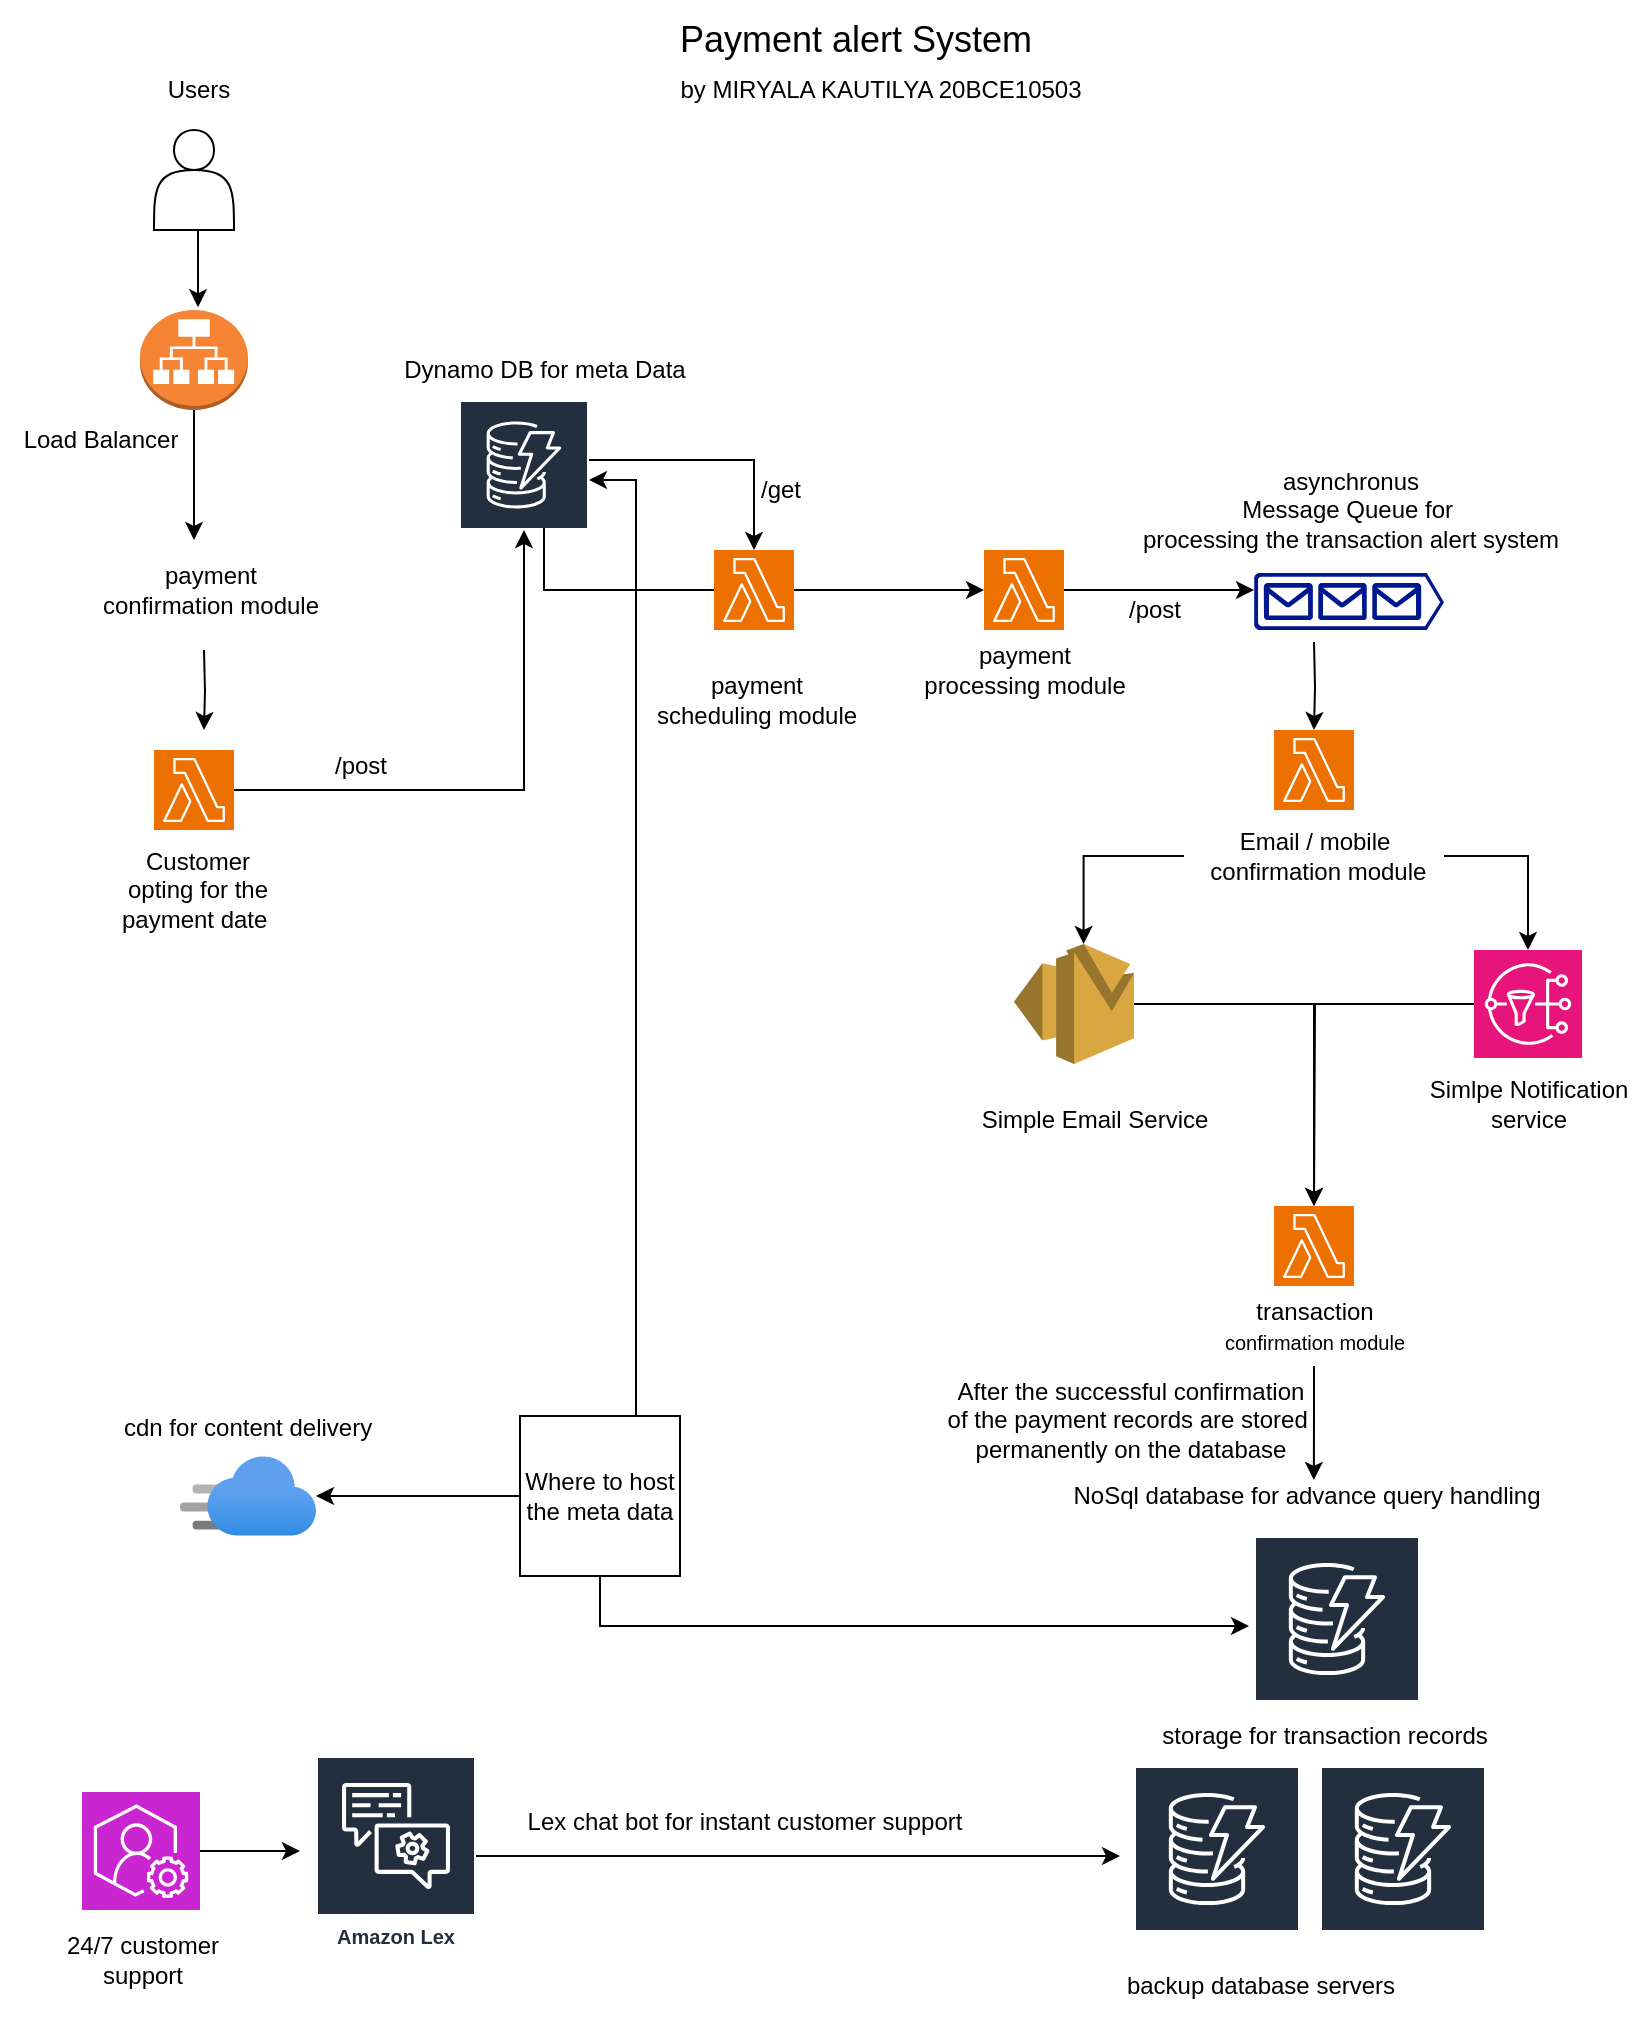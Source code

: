 <mxfile version="22.1.16" type="github">
  <diagram name="Page-1" id="cMrX50yQtDMuLtWBUuMw">
    <mxGraphModel dx="1660" dy="902" grid="1" gridSize="10" guides="1" tooltips="1" connect="1" arrows="1" fold="1" page="1" pageScale="1" pageWidth="850" pageHeight="1100" math="0" shadow="0">
      <root>
        <mxCell id="0" />
        <mxCell id="1" parent="0" />
        <mxCell id="wanejJTsM05DdPmCtUpI-31" value="" style="shape=image;html=1;verticalAlign=top;verticalLabelPosition=bottom;labelBackgroundColor=#ffffff;imageAspect=0;aspect=fixed;image=https://cdn4.iconfinder.com/data/icons/developer-set-3/128/arrowupdown-128.png;direction=south;" parent="1" vertex="1">
          <mxGeometry x="138" y="170" width="50" height="50" as="geometry" />
        </mxCell>
        <mxCell id="wanejJTsM05DdPmCtUpI-1" value="" style="shape=actor;whiteSpace=wrap;html=1;" parent="1" vertex="1">
          <mxGeometry x="77" y="75" width="40" height="50" as="geometry" />
        </mxCell>
        <mxCell id="wanejJTsM05DdPmCtUpI-2" value="" style="sketch=0;points=[[0,0,0],[0.25,0,0],[0.5,0,0],[0.75,0,0],[1,0,0],[0,1,0],[0.25,1,0],[0.5,1,0],[0.75,1,0],[1,1,0],[0,0.25,0],[0,0.5,0],[0,0.75,0],[1,0.25,0],[1,0.5,0],[1,0.75,0]];outlineConnect=0;fontColor=#232F3E;fillColor=#ED7100;strokeColor=#ffffff;dashed=0;verticalLabelPosition=bottom;verticalAlign=top;align=center;html=1;fontSize=12;fontStyle=0;aspect=fixed;shape=mxgraph.aws4.resourceIcon;resIcon=mxgraph.aws4.lambda;" parent="1" vertex="1">
          <mxGeometry x="77" y="385" width="40" height="40" as="geometry" />
        </mxCell>
        <mxCell id="wanejJTsM05DdPmCtUpI-8" style="edgeStyle=orthogonalEdgeStyle;rounded=0;orthogonalLoop=1;jettySize=auto;html=1;" parent="1" edge="1">
          <mxGeometry relative="1" as="geometry">
            <mxPoint x="102" y="375" as="targetPoint" />
            <mxPoint x="102" y="335" as="sourcePoint" />
          </mxGeometry>
        </mxCell>
        <mxCell id="wanejJTsM05DdPmCtUpI-6" value="payment &lt;br&gt;confirmation module" style="text;html=1;align=center;verticalAlign=middle;resizable=0;points=[];autosize=1;strokeColor=none;fillColor=none;" parent="1" vertex="1">
          <mxGeometry x="40" y="285" width="130" height="40" as="geometry" />
        </mxCell>
        <mxCell id="wanejJTsM05DdPmCtUpI-7" style="edgeStyle=orthogonalEdgeStyle;rounded=0;orthogonalLoop=1;jettySize=auto;html=1;exitX=0.5;exitY=1;exitDx=0;exitDy=0;entryX=0.477;entryY=-0.035;entryDx=0;entryDy=0;entryPerimeter=0;" parent="1" source="wanejJTsM05DdPmCtUpI-1" edge="1">
          <mxGeometry relative="1" as="geometry">
            <mxPoint x="99.01" y="163.6" as="targetPoint" />
          </mxGeometry>
        </mxCell>
        <mxCell id="wanejJTsM05DdPmCtUpI-9" value="Users" style="text;html=1;align=center;verticalAlign=middle;resizable=0;points=[];autosize=1;strokeColor=none;fillColor=none;" parent="1" vertex="1">
          <mxGeometry x="74" y="40" width="50" height="30" as="geometry" />
        </mxCell>
        <mxCell id="Yky2UH1x7Lx8lQOBtTjD-37" value="" style="edgeStyle=orthogonalEdgeStyle;rounded=0;orthogonalLoop=1;jettySize=auto;html=1;" edge="1" parent="1" source="wanejJTsM05DdPmCtUpI-10" target="wanejJTsM05DdPmCtUpI-33">
          <mxGeometry relative="1" as="geometry" />
        </mxCell>
        <mxCell id="wanejJTsM05DdPmCtUpI-10" value="" style="sketch=0;points=[[0,0,0],[0.25,0,0],[0.5,0,0],[0.75,0,0],[1,0,0],[0,1,0],[0.25,1,0],[0.5,1,0],[0.75,1,0],[1,1,0],[0,0.25,0],[0,0.5,0],[0,0.75,0],[1,0.25,0],[1,0.5,0],[1,0.75,0]];outlineConnect=0;fontColor=#232F3E;fillColor=#ED7100;strokeColor=#ffffff;dashed=0;verticalLabelPosition=bottom;verticalAlign=top;align=center;html=1;fontSize=12;fontStyle=0;aspect=fixed;shape=mxgraph.aws4.resourceIcon;resIcon=mxgraph.aws4.lambda;" parent="1" vertex="1">
          <mxGeometry x="357" y="285" width="40" height="40" as="geometry" />
        </mxCell>
        <mxCell id="wanejJTsM05DdPmCtUpI-11" value="&lt;font style=&quot;font-size: 12px;&quot;&gt;payment &lt;br&gt;scheduling module&lt;/font&gt;" style="text;html=1;align=center;verticalAlign=middle;resizable=0;points=[];autosize=1;strokeColor=none;fillColor=none;" parent="1" vertex="1">
          <mxGeometry x="318" y="340" width="120" height="40" as="geometry" />
        </mxCell>
        <mxCell id="Yky2UH1x7Lx8lQOBtTjD-6" style="edgeStyle=orthogonalEdgeStyle;rounded=0;orthogonalLoop=1;jettySize=auto;html=1;" edge="1" parent="1" source="wanejJTsM05DdPmCtUpI-16">
          <mxGeometry relative="1" as="geometry">
            <mxPoint x="627" y="305" as="targetPoint" />
          </mxGeometry>
        </mxCell>
        <mxCell id="wanejJTsM05DdPmCtUpI-16" value="" style="sketch=0;points=[[0,0,0],[0.25,0,0],[0.5,0,0],[0.75,0,0],[1,0,0],[0,1,0],[0.25,1,0],[0.5,1,0],[0.75,1,0],[1,1,0],[0,0.25,0],[0,0.5,0],[0,0.75,0],[1,0.25,0],[1,0.5,0],[1,0.75,0]];outlineConnect=0;fontColor=#232F3E;fillColor=#ED7100;strokeColor=#ffffff;dashed=0;verticalLabelPosition=bottom;verticalAlign=top;align=center;html=1;fontSize=12;fontStyle=0;aspect=fixed;shape=mxgraph.aws4.resourceIcon;resIcon=mxgraph.aws4.lambda;" parent="1" vertex="1">
          <mxGeometry x="492" y="285" width="40" height="40" as="geometry" />
        </mxCell>
        <mxCell id="wanejJTsM05DdPmCtUpI-20" value="&lt;font style=&quot;&quot;&gt;&lt;font style=&quot;font-size: 12px;&quot;&gt;payment &lt;/font&gt;&lt;br&gt;&lt;font style=&quot;font-size: 12px;&quot;&gt;processing module&lt;/font&gt;&lt;/font&gt;" style="text;html=1;align=center;verticalAlign=middle;resizable=0;points=[];autosize=1;strokeColor=none;fillColor=none;" parent="1" vertex="1">
          <mxGeometry x="452" y="325" width="120" height="40" as="geometry" />
        </mxCell>
        <mxCell id="wanejJTsM05DdPmCtUpI-28" style="edgeStyle=orthogonalEdgeStyle;rounded=0;orthogonalLoop=1;jettySize=auto;html=1;entryX=0.5;entryY=1;entryDx=0;entryDy=0;entryPerimeter=0;" parent="1" source="wanejJTsM05DdPmCtUpI-2" edge="1">
          <mxGeometry relative="1" as="geometry">
            <mxPoint x="262" y="275" as="targetPoint" />
            <Array as="points">
              <mxPoint x="262" y="405" />
            </Array>
          </mxGeometry>
        </mxCell>
        <mxCell id="wanejJTsM05DdPmCtUpI-33" value="Dynamo DB for meta Data" style="text;html=1;align=center;verticalAlign=middle;resizable=0;points=[];autosize=1;strokeColor=none;fillColor=none;" parent="1" vertex="1">
          <mxGeometry x="192" y="180" width="160" height="30" as="geometry" />
        </mxCell>
        <mxCell id="wanejJTsM05DdPmCtUpI-40" value="" style="sketch=0;points=[[0,0,0],[0.25,0,0],[0.5,0,0],[0.75,0,0],[1,0,0],[0,1,0],[0.25,1,0],[0.5,1,0],[0.75,1,0],[1,1,0],[0,0.25,0],[0,0.5,0],[0,0.75,0],[1,0.25,0],[1,0.5,0],[1,0.75,0]];outlineConnect=0;fontColor=#232F3E;fillColor=#ED7100;strokeColor=#ffffff;dashed=0;verticalLabelPosition=bottom;verticalAlign=top;align=center;html=1;fontSize=12;fontStyle=0;aspect=fixed;shape=mxgraph.aws4.resourceIcon;resIcon=mxgraph.aws4.lambda;" parent="1" vertex="1">
          <mxGeometry x="637" y="375" width="40" height="40" as="geometry" />
        </mxCell>
        <mxCell id="wanejJTsM05DdPmCtUpI-41" style="edgeStyle=orthogonalEdgeStyle;rounded=0;orthogonalLoop=1;jettySize=auto;html=1;entryX=0.5;entryY=0;entryDx=0;entryDy=0;entryPerimeter=0;" parent="1" target="wanejJTsM05DdPmCtUpI-40" edge="1">
          <mxGeometry relative="1" as="geometry">
            <mxPoint x="657" y="331.0" as="sourcePoint" />
          </mxGeometry>
        </mxCell>
        <mxCell id="wanejJTsM05DdPmCtUpI-48" style="edgeStyle=orthogonalEdgeStyle;rounded=0;orthogonalLoop=1;jettySize=auto;html=1;" parent="1" source="wanejJTsM05DdPmCtUpI-42" target="wanejJTsM05DdPmCtUpI-46" edge="1">
          <mxGeometry relative="1" as="geometry" />
        </mxCell>
        <mxCell id="wanejJTsM05DdPmCtUpI-42" value="Email / mobile&lt;br&gt;&amp;nbsp;confirmation module" style="text;html=1;align=center;verticalAlign=middle;resizable=0;points=[];autosize=1;strokeColor=none;fillColor=none;" parent="1" vertex="1">
          <mxGeometry x="592" y="418" width="130" height="40" as="geometry" />
        </mxCell>
        <mxCell id="wanejJTsM05DdPmCtUpI-44" value="" style="outlineConnect=0;dashed=0;verticalLabelPosition=bottom;verticalAlign=top;align=center;html=1;shape=mxgraph.aws3.ses;fillColor=#D9A741;gradientColor=none;" parent="1" vertex="1">
          <mxGeometry x="507" y="482" width="60" height="60" as="geometry" />
        </mxCell>
        <mxCell id="wanejJTsM05DdPmCtUpI-45" value="Simple Email Service" style="text;html=1;align=center;verticalAlign=middle;resizable=0;points=[];autosize=1;strokeColor=none;fillColor=none;" parent="1" vertex="1">
          <mxGeometry x="477" y="555" width="140" height="30" as="geometry" />
        </mxCell>
        <mxCell id="Yky2UH1x7Lx8lQOBtTjD-12" style="edgeStyle=orthogonalEdgeStyle;rounded=0;orthogonalLoop=1;jettySize=auto;html=1;" edge="1" parent="1" source="wanejJTsM05DdPmCtUpI-46">
          <mxGeometry relative="1" as="geometry">
            <mxPoint x="657" y="613" as="targetPoint" />
          </mxGeometry>
        </mxCell>
        <mxCell id="wanejJTsM05DdPmCtUpI-46" value="" style="sketch=0;points=[[0,0,0],[0.25,0,0],[0.5,0,0],[0.75,0,0],[1,0,0],[0,1,0],[0.25,1,0],[0.5,1,0],[0.75,1,0],[1,1,0],[0,0.25,0],[0,0.5,0],[0,0.75,0],[1,0.25,0],[1,0.5,0],[1,0.75,0]];outlineConnect=0;fontColor=#232F3E;fillColor=#E7157B;strokeColor=#ffffff;dashed=0;verticalLabelPosition=bottom;verticalAlign=top;align=center;html=1;fontSize=12;fontStyle=0;aspect=fixed;shape=mxgraph.aws4.resourceIcon;resIcon=mxgraph.aws4.sns;" parent="1" vertex="1">
          <mxGeometry x="737" y="485" width="54" height="54" as="geometry" />
        </mxCell>
        <mxCell id="wanejJTsM05DdPmCtUpI-47" style="edgeStyle=orthogonalEdgeStyle;rounded=0;orthogonalLoop=1;jettySize=auto;html=1;entryX=0.58;entryY=0;entryDx=0;entryDy=0;entryPerimeter=0;" parent="1" source="wanejJTsM05DdPmCtUpI-42" target="wanejJTsM05DdPmCtUpI-44" edge="1">
          <mxGeometry relative="1" as="geometry" />
        </mxCell>
        <mxCell id="wanejJTsM05DdPmCtUpI-49" value="Simlpe Notification&lt;br&gt;service" style="text;html=1;align=center;verticalAlign=middle;resizable=0;points=[];autosize=1;strokeColor=none;fillColor=none;" parent="1" vertex="1">
          <mxGeometry x="704" y="542" width="120" height="40" as="geometry" />
        </mxCell>
        <mxCell id="wanejJTsM05DdPmCtUpI-51" value="NoSql database for advance query handling" style="text;html=1;align=center;verticalAlign=middle;resizable=0;points=[];autosize=1;strokeColor=none;fillColor=none;" parent="1" vertex="1">
          <mxGeometry x="522.5" y="743" width="260" height="30" as="geometry" />
        </mxCell>
        <mxCell id="wanejJTsM05DdPmCtUpI-59" value="asynchronus &lt;br&gt;Message Queue for&amp;nbsp;&lt;br&gt;processing the transaction alert system" style="text;html=1;align=center;verticalAlign=middle;resizable=0;points=[];autosize=1;strokeColor=none;fillColor=none;" parent="1" vertex="1">
          <mxGeometry x="559.5" y="235" width="230" height="60" as="geometry" />
        </mxCell>
        <mxCell id="Yky2UH1x7Lx8lQOBtTjD-1" value="storage for transaction records&lt;br&gt;" style="text;html=1;align=center;verticalAlign=middle;resizable=0;points=[];autosize=1;strokeColor=none;fillColor=none;" vertex="1" parent="1">
          <mxGeometry x="567" y="863" width="190" height="30" as="geometry" />
        </mxCell>
        <mxCell id="Yky2UH1x7Lx8lQOBtTjD-5" style="edgeStyle=orthogonalEdgeStyle;rounded=0;orthogonalLoop=1;jettySize=auto;html=1;entryX=0;entryY=0.5;entryDx=0;entryDy=0;entryPerimeter=0;" edge="1" parent="1" source="wanejJTsM05DdPmCtUpI-10" target="wanejJTsM05DdPmCtUpI-16">
          <mxGeometry relative="1" as="geometry" />
        </mxCell>
        <mxCell id="Yky2UH1x7Lx8lQOBtTjD-9" value="" style="sketch=0;points=[[0,0,0],[0.25,0,0],[0.5,0,0],[0.75,0,0],[1,0,0],[0,1,0],[0.25,1,0],[0.5,1,0],[0.75,1,0],[1,1,0],[0,0.25,0],[0,0.5,0],[0,0.75,0],[1,0.25,0],[1,0.5,0],[1,0.75,0]];outlineConnect=0;fontColor=#232F3E;fillColor=#ED7100;strokeColor=#ffffff;dashed=0;verticalLabelPosition=bottom;verticalAlign=top;align=center;html=1;fontSize=12;fontStyle=0;aspect=fixed;shape=mxgraph.aws4.resourceIcon;resIcon=mxgraph.aws4.lambda;" vertex="1" parent="1">
          <mxGeometry x="637" y="613" width="40" height="40" as="geometry" />
        </mxCell>
        <mxCell id="Yky2UH1x7Lx8lQOBtTjD-10" value="&lt;font style=&quot;&quot;&gt;transaction&lt;br&gt;&lt;font size=&quot;1&quot;&gt;confirmation module&lt;/font&gt;&lt;/font&gt;" style="text;html=1;align=center;verticalAlign=middle;resizable=0;points=[];autosize=1;strokeColor=none;fillColor=none;" vertex="1" parent="1">
          <mxGeometry x="602" y="653" width="110" height="40" as="geometry" />
        </mxCell>
        <mxCell id="Yky2UH1x7Lx8lQOBtTjD-11" style="edgeStyle=orthogonalEdgeStyle;rounded=0;orthogonalLoop=1;jettySize=auto;html=1;entryX=0.5;entryY=0;entryDx=0;entryDy=0;entryPerimeter=0;" edge="1" parent="1" source="wanejJTsM05DdPmCtUpI-44" target="Yky2UH1x7Lx8lQOBtTjD-9">
          <mxGeometry relative="1" as="geometry" />
        </mxCell>
        <mxCell id="Yky2UH1x7Lx8lQOBtTjD-14" value="" style="sketch=0;aspect=fixed;pointerEvents=1;shadow=0;dashed=0;html=1;strokeColor=none;labelPosition=center;verticalLabelPosition=bottom;verticalAlign=top;align=center;fillColor=#00188D;shape=mxgraph.azure.queue_generic" vertex="1" parent="1">
          <mxGeometry x="627" y="296.5" width="95" height="28.5" as="geometry" />
        </mxCell>
        <mxCell id="Yky2UH1x7Lx8lQOBtTjD-29" style="edgeStyle=orthogonalEdgeStyle;rounded=0;orthogonalLoop=1;jettySize=auto;html=1;exitX=1;exitY=0.5;exitDx=0;exitDy=0;" edge="1" parent="1" source="Yky2UH1x7Lx8lQOBtTjD-26" target="Yky2UH1x7Lx8lQOBtTjD-15">
          <mxGeometry relative="1" as="geometry">
            <Array as="points">
              <mxPoint x="318" y="250" />
            </Array>
          </mxGeometry>
        </mxCell>
        <mxCell id="Yky2UH1x7Lx8lQOBtTjD-15" value="" style="sketch=0;outlineConnect=0;fontColor=#232F3E;gradientColor=none;strokeColor=#ffffff;fillColor=#232F3E;dashed=0;verticalLabelPosition=middle;verticalAlign=bottom;align=center;html=1;whiteSpace=wrap;fontSize=10;fontStyle=1;spacing=3;shape=mxgraph.aws4.productIcon;prIcon=mxgraph.aws4.dynamodb;" vertex="1" parent="1">
          <mxGeometry x="229.5" y="210" width="65" height="60" as="geometry" />
        </mxCell>
        <mxCell id="Yky2UH1x7Lx8lQOBtTjD-19" style="edgeStyle=orthogonalEdgeStyle;rounded=0;orthogonalLoop=1;jettySize=auto;html=1;" edge="1" parent="1" source="Yky2UH1x7Lx8lQOBtTjD-18">
          <mxGeometry relative="1" as="geometry">
            <mxPoint x="97" y="280" as="targetPoint" />
          </mxGeometry>
        </mxCell>
        <mxCell id="Yky2UH1x7Lx8lQOBtTjD-18" value="" style="outlineConnect=0;dashed=0;verticalLabelPosition=bottom;verticalAlign=top;align=center;html=1;shape=mxgraph.aws3.application_load_balancer;fillColor=#F58534;gradientColor=none;" vertex="1" parent="1">
          <mxGeometry x="70" y="165" width="54" height="50" as="geometry" />
        </mxCell>
        <mxCell id="Yky2UH1x7Lx8lQOBtTjD-25" value="" style="image;aspect=fixed;html=1;points=[];align=center;fontSize=12;image=img/lib/azure2/app_services/CDN_Profiles.svg;" vertex="1" parent="1">
          <mxGeometry x="90" y="738" width="68" height="40" as="geometry" />
        </mxCell>
        <mxCell id="Yky2UH1x7Lx8lQOBtTjD-27" style="edgeStyle=orthogonalEdgeStyle;rounded=0;orthogonalLoop=1;jettySize=auto;html=1;" edge="1" parent="1" source="Yky2UH1x7Lx8lQOBtTjD-26" target="Yky2UH1x7Lx8lQOBtTjD-25">
          <mxGeometry relative="1" as="geometry" />
        </mxCell>
        <mxCell id="Yky2UH1x7Lx8lQOBtTjD-30" style="edgeStyle=orthogonalEdgeStyle;rounded=0;orthogonalLoop=1;jettySize=auto;html=1;" edge="1" parent="1" source="Yky2UH1x7Lx8lQOBtTjD-26">
          <mxGeometry relative="1" as="geometry">
            <mxPoint x="624.505" y="823.0" as="targetPoint" />
            <Array as="points">
              <mxPoint x="300" y="823" />
            </Array>
          </mxGeometry>
        </mxCell>
        <mxCell id="Yky2UH1x7Lx8lQOBtTjD-26" value="Where to host the meta data" style="whiteSpace=wrap;html=1;aspect=fixed;" vertex="1" parent="1">
          <mxGeometry x="260" y="718" width="80" height="80" as="geometry" />
        </mxCell>
        <mxCell id="Yky2UH1x7Lx8lQOBtTjD-31" value="cdn for content delivery" style="text;whiteSpace=wrap;html=1;" vertex="1" parent="1">
          <mxGeometry x="60" y="710" width="160" height="40" as="geometry" />
        </mxCell>
        <mxCell id="Yky2UH1x7Lx8lQOBtTjD-41" style="edgeStyle=orthogonalEdgeStyle;rounded=0;orthogonalLoop=1;jettySize=auto;html=1;entryX=0.5;entryY=0;entryDx=0;entryDy=0;entryPerimeter=0;" edge="1" parent="1" source="Yky2UH1x7Lx8lQOBtTjD-15" target="wanejJTsM05DdPmCtUpI-10">
          <mxGeometry relative="1" as="geometry" />
        </mxCell>
        <mxCell id="Yky2UH1x7Lx8lQOBtTjD-42" value="&lt;font style=&quot;font-size: 18px;&quot;&gt;Payment alert System&amp;nbsp;&lt;/font&gt;" style="text;html=1;align=center;verticalAlign=middle;resizable=0;points=[];autosize=1;strokeColor=none;fillColor=none;" vertex="1" parent="1">
          <mxGeometry x="330" y="10" width="200" height="40" as="geometry" />
        </mxCell>
        <mxCell id="Yky2UH1x7Lx8lQOBtTjD-43" value="by MIRYALA KAUTILYA 20BCE10503" style="text;html=1;align=center;verticalAlign=middle;resizable=0;points=[];autosize=1;strokeColor=none;fillColor=none;" vertex="1" parent="1">
          <mxGeometry x="330" y="40" width="220" height="30" as="geometry" />
        </mxCell>
        <mxCell id="Yky2UH1x7Lx8lQOBtTjD-44" value="Load Balancer" style="text;html=1;align=center;verticalAlign=middle;resizable=0;points=[];autosize=1;strokeColor=none;fillColor=none;" vertex="1" parent="1">
          <mxGeometry y="215" width="100" height="30" as="geometry" />
        </mxCell>
        <mxCell id="Yky2UH1x7Lx8lQOBtTjD-46" value="" style="sketch=0;outlineConnect=0;fontColor=#232F3E;gradientColor=none;strokeColor=#ffffff;fillColor=#232F3E;dashed=0;verticalLabelPosition=middle;verticalAlign=bottom;align=center;html=1;whiteSpace=wrap;fontSize=10;fontStyle=1;spacing=3;shape=mxgraph.aws4.productIcon;prIcon=mxgraph.aws4.dynamodb;" vertex="1" parent="1">
          <mxGeometry x="627" y="778" width="83" height="72" as="geometry" />
        </mxCell>
        <mxCell id="Yky2UH1x7Lx8lQOBtTjD-47" value="" style="sketch=0;outlineConnect=0;fontColor=#232F3E;gradientColor=none;strokeColor=#ffffff;fillColor=#232F3E;dashed=0;verticalLabelPosition=middle;verticalAlign=bottom;align=center;html=1;whiteSpace=wrap;fontSize=10;fontStyle=1;spacing=3;shape=mxgraph.aws4.productIcon;prIcon=mxgraph.aws4.dynamodb;" vertex="1" parent="1">
          <mxGeometry x="567" y="893" width="83" height="72" as="geometry" />
        </mxCell>
        <mxCell id="Yky2UH1x7Lx8lQOBtTjD-48" value="" style="sketch=0;outlineConnect=0;fontColor=#232F3E;gradientColor=none;strokeColor=#ffffff;fillColor=#232F3E;dashed=0;verticalLabelPosition=middle;verticalAlign=bottom;align=center;html=1;whiteSpace=wrap;fontSize=10;fontStyle=1;spacing=3;shape=mxgraph.aws4.productIcon;prIcon=mxgraph.aws4.dynamodb;" vertex="1" parent="1">
          <mxGeometry x="660" y="893" width="83" height="72" as="geometry" />
        </mxCell>
        <mxCell id="Yky2UH1x7Lx8lQOBtTjD-49" value="backup database servers&lt;br&gt;" style="text;html=1;align=center;verticalAlign=middle;resizable=0;points=[];autosize=1;strokeColor=none;fillColor=none;" vertex="1" parent="1">
          <mxGeometry x="550" y="988" width="160" height="30" as="geometry" />
        </mxCell>
        <mxCell id="Yky2UH1x7Lx8lQOBtTjD-50" style="edgeStyle=orthogonalEdgeStyle;rounded=0;orthogonalLoop=1;jettySize=auto;html=1;entryX=0.517;entryY=0.233;entryDx=0;entryDy=0;entryPerimeter=0;" edge="1" parent="1" source="Yky2UH1x7Lx8lQOBtTjD-10" target="wanejJTsM05DdPmCtUpI-51">
          <mxGeometry relative="1" as="geometry" />
        </mxCell>
        <mxCell id="Yky2UH1x7Lx8lQOBtTjD-52" style="edgeStyle=orthogonalEdgeStyle;rounded=0;orthogonalLoop=1;jettySize=auto;html=1;" edge="1" parent="1" source="Yky2UH1x7Lx8lQOBtTjD-51">
          <mxGeometry relative="1" as="geometry">
            <mxPoint x="560" y="938.0" as="targetPoint" />
          </mxGeometry>
        </mxCell>
        <mxCell id="Yky2UH1x7Lx8lQOBtTjD-51" value="Amazon Lex" style="sketch=0;outlineConnect=0;fontColor=#232F3E;gradientColor=none;strokeColor=#ffffff;fillColor=#232F3E;dashed=0;verticalLabelPosition=middle;verticalAlign=bottom;align=center;html=1;whiteSpace=wrap;fontSize=10;fontStyle=1;spacing=3;shape=mxgraph.aws4.productIcon;prIcon=mxgraph.aws4.lex;" vertex="1" parent="1">
          <mxGeometry x="158" y="888" width="80" height="100" as="geometry" />
        </mxCell>
        <mxCell id="Yky2UH1x7Lx8lQOBtTjD-54" style="edgeStyle=orthogonalEdgeStyle;rounded=0;orthogonalLoop=1;jettySize=auto;html=1;" edge="1" parent="1" source="Yky2UH1x7Lx8lQOBtTjD-53">
          <mxGeometry relative="1" as="geometry">
            <mxPoint x="150" y="935.5" as="targetPoint" />
          </mxGeometry>
        </mxCell>
        <mxCell id="Yky2UH1x7Lx8lQOBtTjD-53" value="" style="sketch=0;points=[[0,0,0],[0.25,0,0],[0.5,0,0],[0.75,0,0],[1,0,0],[0,1,0],[0.25,1,0],[0.5,1,0],[0.75,1,0],[1,1,0],[0,0.25,0],[0,0.5,0],[0,0.75,0],[1,0.25,0],[1,0.5,0],[1,0.75,0]];outlineConnect=0;fontColor=#232F3E;fillColor=#C925D1;strokeColor=#ffffff;dashed=0;verticalLabelPosition=bottom;verticalAlign=top;align=center;html=1;fontSize=12;fontStyle=0;aspect=fixed;shape=mxgraph.aws4.resourceIcon;resIcon=mxgraph.aws4.support;" vertex="1" parent="1">
          <mxGeometry x="41" y="906" width="59" height="59" as="geometry" />
        </mxCell>
        <mxCell id="Yky2UH1x7Lx8lQOBtTjD-56" value="Lex chat bot for instant customer support" style="text;html=1;align=center;verticalAlign=middle;resizable=0;points=[];autosize=1;strokeColor=none;fillColor=none;" vertex="1" parent="1">
          <mxGeometry x="252" y="906" width="240" height="30" as="geometry" />
        </mxCell>
        <mxCell id="Yky2UH1x7Lx8lQOBtTjD-57" value="24/7 customer &lt;br&gt;support" style="text;html=1;align=center;verticalAlign=middle;resizable=0;points=[];autosize=1;strokeColor=none;fillColor=none;" vertex="1" parent="1">
          <mxGeometry x="20.5" y="970" width="100" height="40" as="geometry" />
        </mxCell>
        <mxCell id="Yky2UH1x7Lx8lQOBtTjD-59" value="Customer opting for the payment date&amp;nbsp;" style="text;html=1;strokeColor=none;fillColor=none;align=center;verticalAlign=middle;whiteSpace=wrap;rounded=0;" vertex="1" parent="1">
          <mxGeometry x="54.25" y="440" width="89.5" height="30" as="geometry" />
        </mxCell>
        <mxCell id="Yky2UH1x7Lx8lQOBtTjD-61" value="/post&lt;br&gt;" style="text;html=1;align=center;verticalAlign=middle;resizable=0;points=[];autosize=1;strokeColor=none;fillColor=none;" vertex="1" parent="1">
          <mxGeometry x="155" y="378" width="50" height="30" as="geometry" />
        </mxCell>
        <mxCell id="Yky2UH1x7Lx8lQOBtTjD-62" value="/get&lt;br&gt;" style="text;html=1;align=center;verticalAlign=middle;resizable=0;points=[];autosize=1;strokeColor=none;fillColor=none;" vertex="1" parent="1">
          <mxGeometry x="370" y="240" width="40" height="30" as="geometry" />
        </mxCell>
        <mxCell id="Yky2UH1x7Lx8lQOBtTjD-63" value="/post" style="text;html=1;align=center;verticalAlign=middle;resizable=0;points=[];autosize=1;strokeColor=none;fillColor=none;" vertex="1" parent="1">
          <mxGeometry x="552" y="300" width="50" height="30" as="geometry" />
        </mxCell>
        <mxCell id="Yky2UH1x7Lx8lQOBtTjD-64" value="After the successful confirmation &lt;br&gt;of the payment records are stored&amp;nbsp;&lt;br&gt;permanently on the database" style="text;html=1;align=center;verticalAlign=middle;resizable=0;points=[];autosize=1;strokeColor=none;fillColor=none;" vertex="1" parent="1">
          <mxGeometry x="460" y="690" width="210" height="60" as="geometry" />
        </mxCell>
      </root>
    </mxGraphModel>
  </diagram>
</mxfile>

